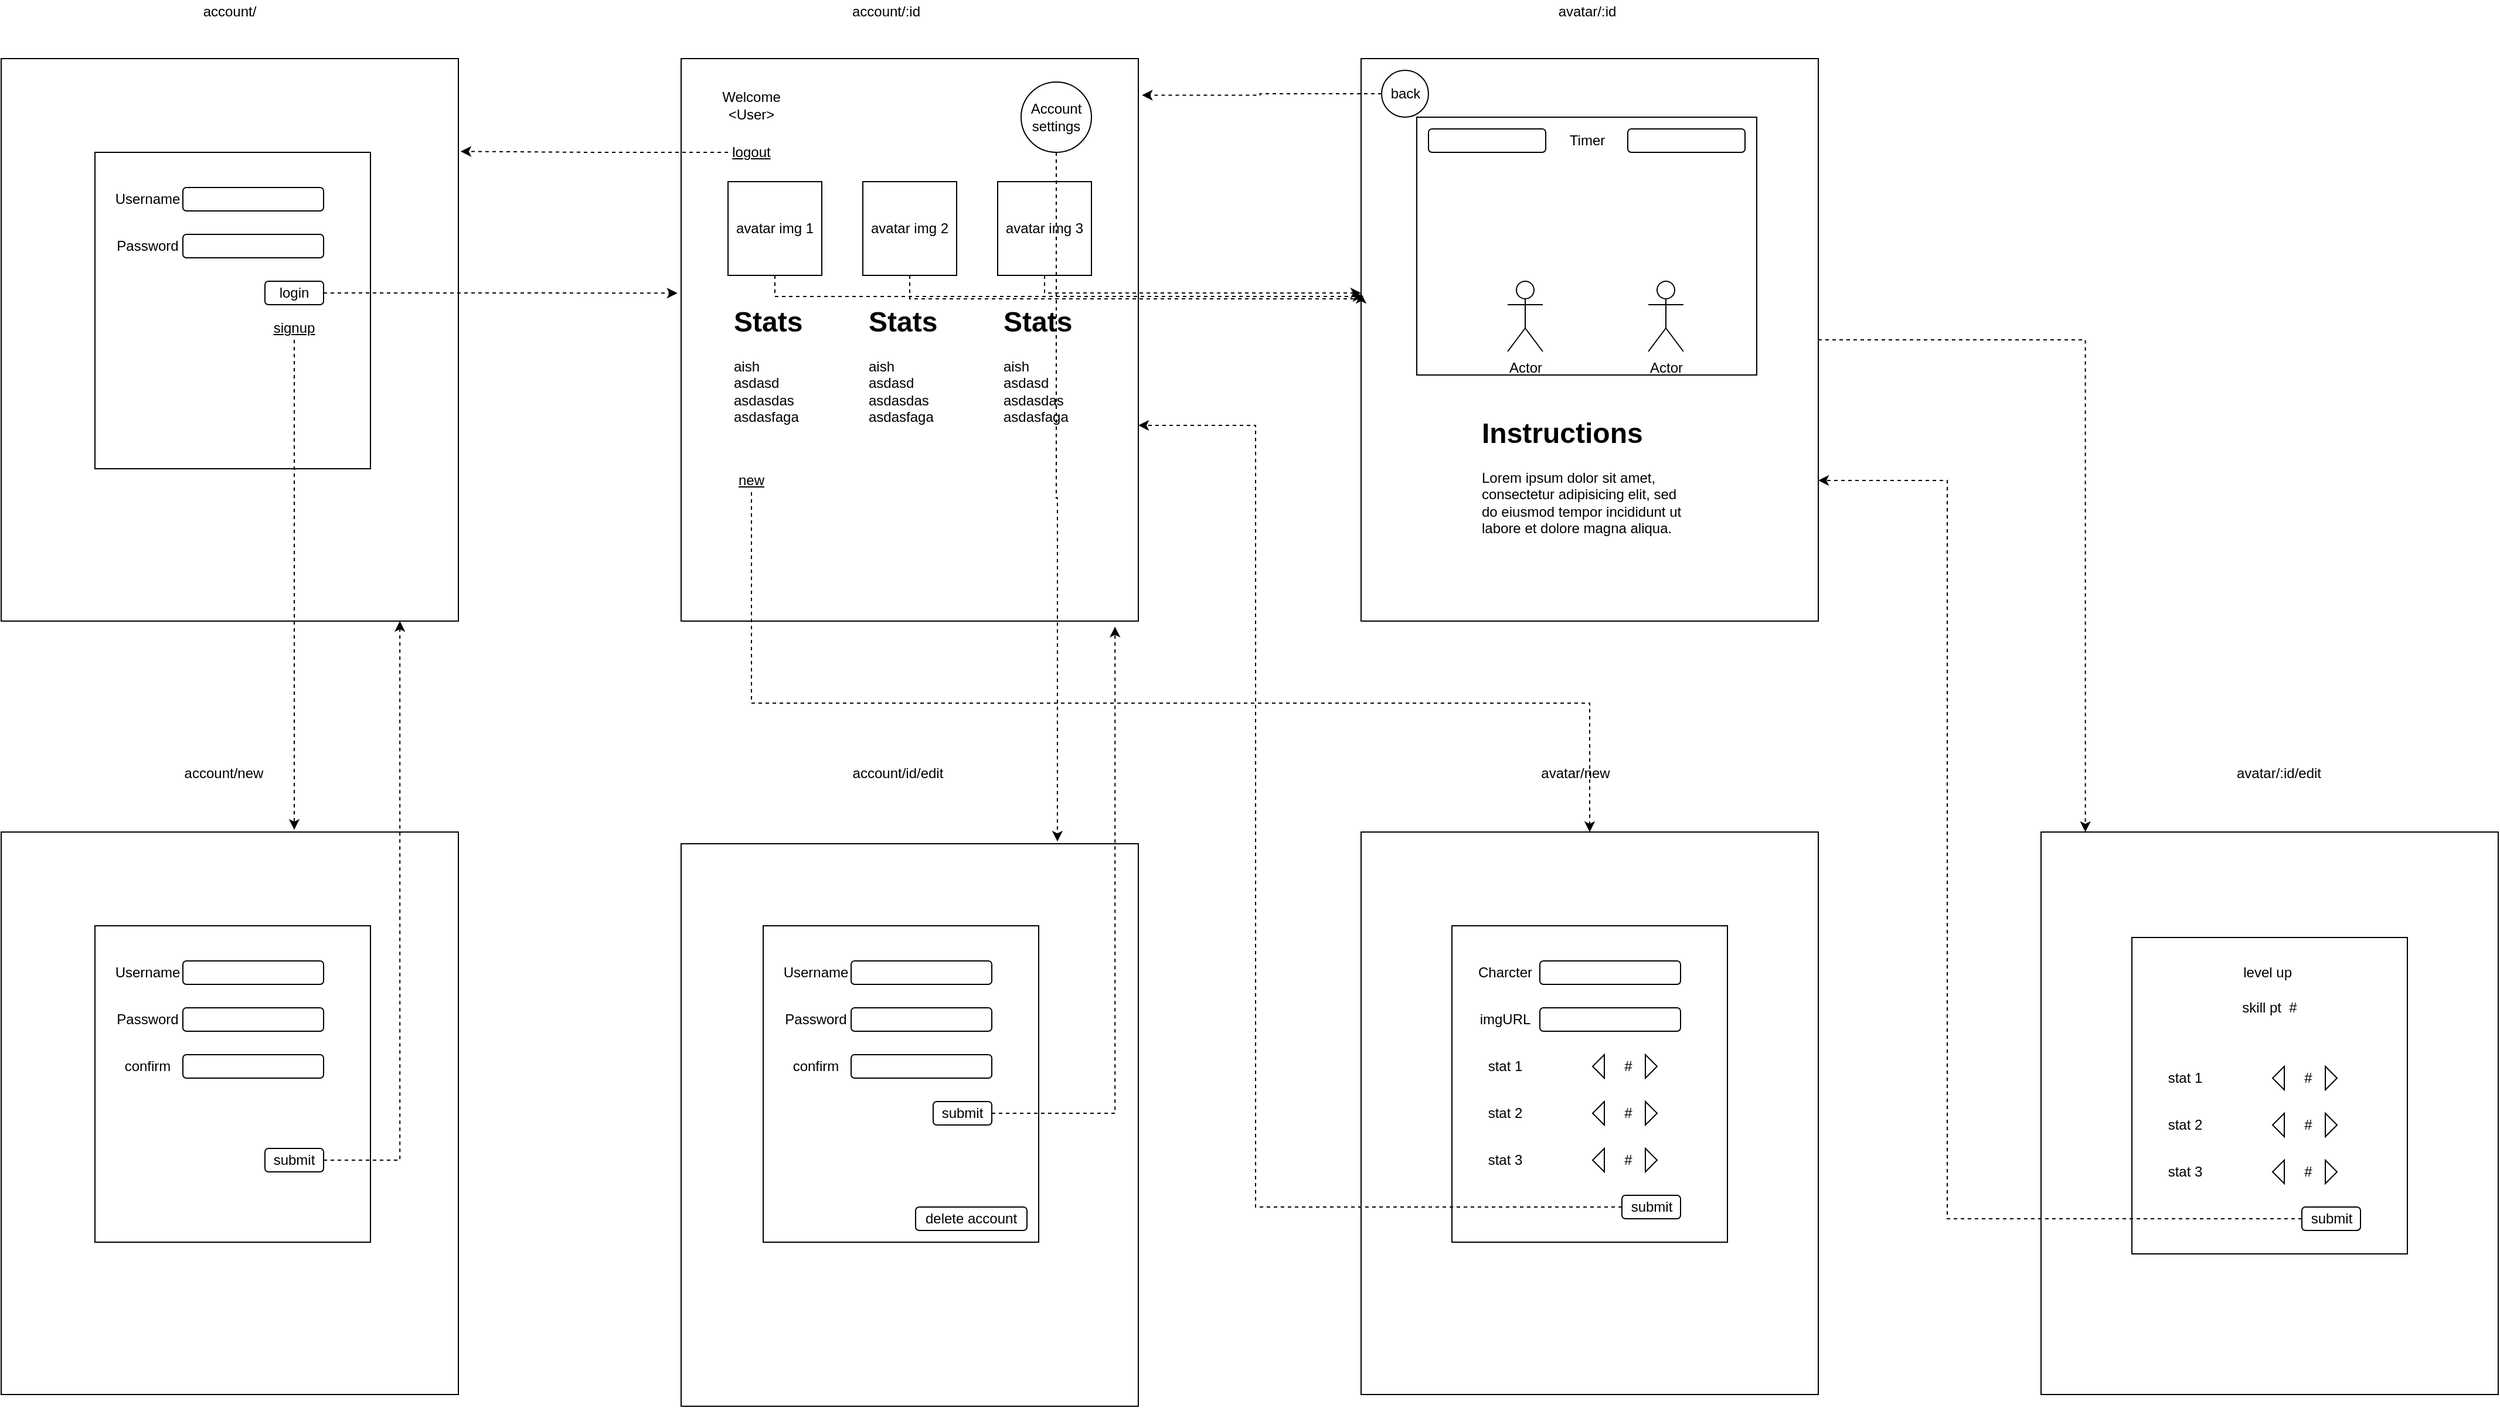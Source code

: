 <mxfile version="14.2.3" type="device"><diagram id="WOhIy8hQX5smyoLIAOq2" name="Page-1"><mxGraphModel dx="3522" dy="1825" grid="1" gridSize="10" guides="1" tooltips="1" connect="1" arrows="1" fold="1" page="1" pageScale="1" pageWidth="850" pageHeight="1100" math="0" shadow="0"><root><mxCell id="0"/><mxCell id="1" parent="0"/><mxCell id="68mQhpbzBQrxaNCrQ033-2" value="" style="rounded=0;whiteSpace=wrap;html=1;" vertex="1" parent="1"><mxGeometry x="110" y="90" width="390" height="480" as="geometry"/></mxCell><mxCell id="68mQhpbzBQrxaNCrQ033-3" value="" style="rounded=0;whiteSpace=wrap;html=1;" vertex="1" parent="1"><mxGeometry x="690" y="760" width="390" height="480" as="geometry"/></mxCell><mxCell id="68mQhpbzBQrxaNCrQ033-4" value="" style="rounded=0;whiteSpace=wrap;html=1;" vertex="1" parent="1"><mxGeometry x="1850" y="750" width="390" height="480" as="geometry"/></mxCell><mxCell id="68mQhpbzBQrxaNCrQ033-5" value="" style="rounded=0;whiteSpace=wrap;html=1;" vertex="1" parent="1"><mxGeometry x="1270" y="750" width="390" height="480" as="geometry"/></mxCell><mxCell id="68mQhpbzBQrxaNCrQ033-131" style="edgeStyle=orthogonalEdgeStyle;rounded=0;orthogonalLoop=1;jettySize=auto;html=1;entryX=0.097;entryY=0;entryDx=0;entryDy=0;entryPerimeter=0;dashed=1;" edge="1" parent="1" source="68mQhpbzBQrxaNCrQ033-6" target="68mQhpbzBQrxaNCrQ033-4"><mxGeometry relative="1" as="geometry"/></mxCell><mxCell id="68mQhpbzBQrxaNCrQ033-6" value="" style="rounded=0;whiteSpace=wrap;html=1;" vertex="1" parent="1"><mxGeometry x="1270" y="90" width="390" height="480" as="geometry"/></mxCell><mxCell id="68mQhpbzBQrxaNCrQ033-7" value="" style="rounded=0;whiteSpace=wrap;html=1;" vertex="1" parent="1"><mxGeometry x="690" y="90" width="390" height="480" as="geometry"/></mxCell><mxCell id="68mQhpbzBQrxaNCrQ033-8" value="" style="rounded=0;whiteSpace=wrap;html=1;" vertex="1" parent="1"><mxGeometry x="110" y="750" width="390" height="480" as="geometry"/></mxCell><mxCell id="68mQhpbzBQrxaNCrQ033-9" value="" style="rounded=0;whiteSpace=wrap;html=1;" vertex="1" parent="1"><mxGeometry x="190" y="830" width="235" height="270" as="geometry"/></mxCell><mxCell id="68mQhpbzBQrxaNCrQ033-11" value="" style="rounded=1;whiteSpace=wrap;html=1;" vertex="1" parent="1"><mxGeometry x="265" y="860" width="120" height="20" as="geometry"/></mxCell><mxCell id="68mQhpbzBQrxaNCrQ033-12" value="" style="rounded=1;whiteSpace=wrap;html=1;" vertex="1" parent="1"><mxGeometry x="265" y="900" width="120" height="20" as="geometry"/></mxCell><mxCell id="68mQhpbzBQrxaNCrQ033-122" style="edgeStyle=orthogonalEdgeStyle;rounded=0;orthogonalLoop=1;jettySize=auto;html=1;entryX=0.872;entryY=1;entryDx=0;entryDy=0;entryPerimeter=0;dashed=1;" edge="1" parent="1" source="68mQhpbzBQrxaNCrQ033-13" target="68mQhpbzBQrxaNCrQ033-2"><mxGeometry relative="1" as="geometry"><Array as="points"><mxPoint x="450" y="1030"/></Array></mxGeometry></mxCell><mxCell id="68mQhpbzBQrxaNCrQ033-13" value="submit" style="rounded=1;whiteSpace=wrap;html=1;" vertex="1" parent="1"><mxGeometry x="335" y="1020" width="50" height="20" as="geometry"/></mxCell><mxCell id="68mQhpbzBQrxaNCrQ033-14" value="Password" style="text;html=1;strokeColor=none;fillColor=none;align=center;verticalAlign=middle;whiteSpace=wrap;rounded=0;" vertex="1" parent="1"><mxGeometry x="215" y="900" width="40" height="20" as="geometry"/></mxCell><mxCell id="68mQhpbzBQrxaNCrQ033-15" value="Username" style="text;html=1;strokeColor=none;fillColor=none;align=center;verticalAlign=middle;whiteSpace=wrap;rounded=0;" vertex="1" parent="1"><mxGeometry x="215" y="860" width="40" height="20" as="geometry"/></mxCell><mxCell id="68mQhpbzBQrxaNCrQ033-17" value="" style="rounded=0;whiteSpace=wrap;html=1;" vertex="1" parent="1"><mxGeometry x="190" y="170" width="235" height="270" as="geometry"/></mxCell><mxCell id="68mQhpbzBQrxaNCrQ033-18" value="" style="rounded=1;whiteSpace=wrap;html=1;" vertex="1" parent="1"><mxGeometry x="265" y="200" width="120" height="20" as="geometry"/></mxCell><mxCell id="68mQhpbzBQrxaNCrQ033-19" value="" style="rounded=1;whiteSpace=wrap;html=1;" vertex="1" parent="1"><mxGeometry x="265" y="240" width="120" height="20" as="geometry"/></mxCell><mxCell id="68mQhpbzBQrxaNCrQ033-124" style="edgeStyle=orthogonalEdgeStyle;rounded=0;orthogonalLoop=1;jettySize=auto;html=1;entryX=-0.008;entryY=0.417;entryDx=0;entryDy=0;entryPerimeter=0;dashed=1;" edge="1" parent="1" source="68mQhpbzBQrxaNCrQ033-20" target="68mQhpbzBQrxaNCrQ033-7"><mxGeometry relative="1" as="geometry"/></mxCell><mxCell id="68mQhpbzBQrxaNCrQ033-20" value="login" style="rounded=1;whiteSpace=wrap;html=1;" vertex="1" parent="1"><mxGeometry x="335" y="280" width="50" height="20" as="geometry"/></mxCell><mxCell id="68mQhpbzBQrxaNCrQ033-21" value="Password" style="text;html=1;strokeColor=none;fillColor=none;align=center;verticalAlign=middle;whiteSpace=wrap;rounded=0;" vertex="1" parent="1"><mxGeometry x="215" y="240" width="40" height="20" as="geometry"/></mxCell><mxCell id="68mQhpbzBQrxaNCrQ033-22" value="Username" style="text;html=1;strokeColor=none;fillColor=none;align=center;verticalAlign=middle;whiteSpace=wrap;rounded=0;" vertex="1" parent="1"><mxGeometry x="215" y="200" width="40" height="20" as="geometry"/></mxCell><mxCell id="68mQhpbzBQrxaNCrQ033-123" style="edgeStyle=orthogonalEdgeStyle;rounded=0;orthogonalLoop=1;jettySize=auto;html=1;entryX=0.641;entryY=-0.004;entryDx=0;entryDy=0;entryPerimeter=0;dashed=1;" edge="1" parent="1" source="68mQhpbzBQrxaNCrQ033-23" target="68mQhpbzBQrxaNCrQ033-8"><mxGeometry relative="1" as="geometry"/></mxCell><mxCell id="68mQhpbzBQrxaNCrQ033-23" value="&lt;u&gt;signup&lt;/u&gt;" style="text;html=1;strokeColor=none;fillColor=none;align=center;verticalAlign=middle;whiteSpace=wrap;rounded=0;" vertex="1" parent="1"><mxGeometry x="340" y="310" width="40" height="20" as="geometry"/></mxCell><mxCell id="68mQhpbzBQrxaNCrQ033-24" value="" style="rounded=1;whiteSpace=wrap;html=1;" vertex="1" parent="1"><mxGeometry x="265" y="940" width="120" height="20" as="geometry"/></mxCell><mxCell id="68mQhpbzBQrxaNCrQ033-25" value="confirm" style="text;html=1;strokeColor=none;fillColor=none;align=center;verticalAlign=middle;whiteSpace=wrap;rounded=0;" vertex="1" parent="1"><mxGeometry x="215" y="940" width="40" height="20" as="geometry"/></mxCell><mxCell id="68mQhpbzBQrxaNCrQ033-26" value="Welcome &amp;lt;User&amp;gt;" style="text;html=1;strokeColor=none;fillColor=none;align=center;verticalAlign=middle;whiteSpace=wrap;rounded=0;" vertex="1" parent="1"><mxGeometry x="730" y="120" width="40" height="20" as="geometry"/></mxCell><mxCell id="68mQhpbzBQrxaNCrQ033-126" style="edgeStyle=orthogonalEdgeStyle;rounded=0;orthogonalLoop=1;jettySize=auto;html=1;entryX=0.005;entryY=0.423;entryDx=0;entryDy=0;entryPerimeter=0;dashed=1;" edge="1" parent="1" source="68mQhpbzBQrxaNCrQ033-27" target="68mQhpbzBQrxaNCrQ033-6"><mxGeometry relative="1" as="geometry"><Array as="points"><mxPoint x="770" y="293"/></Array></mxGeometry></mxCell><mxCell id="68mQhpbzBQrxaNCrQ033-27" value="avatar img 1" style="whiteSpace=wrap;html=1;aspect=fixed;" vertex="1" parent="1"><mxGeometry x="730" y="195" width="80" height="80" as="geometry"/></mxCell><mxCell id="68mQhpbzBQrxaNCrQ033-28" value="&lt;h1&gt;Stats&lt;/h1&gt;&lt;div&gt;aish&lt;/div&gt;&lt;div&gt;asdasd&lt;/div&gt;&lt;div&gt;asdasdas&lt;/div&gt;&lt;div&gt;asdasfaga&lt;/div&gt;" style="text;html=1;strokeColor=none;fillColor=none;spacing=5;spacingTop=-20;whiteSpace=wrap;overflow=hidden;rounded=0;" vertex="1" parent="1"><mxGeometry x="730" y="295" width="80" height="120" as="geometry"/></mxCell><mxCell id="68mQhpbzBQrxaNCrQ033-127" style="edgeStyle=orthogonalEdgeStyle;rounded=0;orthogonalLoop=1;jettySize=auto;html=1;exitX=0.5;exitY=1;exitDx=0;exitDy=0;dashed=1;" edge="1" parent="1" source="68mQhpbzBQrxaNCrQ033-29"><mxGeometry relative="1" as="geometry"><mxPoint x="1270" y="290" as="targetPoint"/><Array as="points"><mxPoint x="885" y="295"/><mxPoint x="1270" y="295"/></Array></mxGeometry></mxCell><mxCell id="68mQhpbzBQrxaNCrQ033-29" value="avatar img 2" style="whiteSpace=wrap;html=1;aspect=fixed;" vertex="1" parent="1"><mxGeometry x="845" y="195" width="80" height="80" as="geometry"/></mxCell><mxCell id="68mQhpbzBQrxaNCrQ033-30" value="&lt;h1&gt;Stats&lt;/h1&gt;&lt;div&gt;aish&lt;/div&gt;&lt;div&gt;asdasd&lt;/div&gt;&lt;div&gt;asdasdas&lt;/div&gt;&lt;div&gt;asdasfaga&lt;/div&gt;" style="text;html=1;strokeColor=none;fillColor=none;spacing=5;spacingTop=-20;whiteSpace=wrap;overflow=hidden;rounded=0;" vertex="1" parent="1"><mxGeometry x="845" y="295" width="80" height="120" as="geometry"/></mxCell><mxCell id="68mQhpbzBQrxaNCrQ033-128" style="edgeStyle=orthogonalEdgeStyle;rounded=0;orthogonalLoop=1;jettySize=auto;html=1;dashed=1;" edge="1" parent="1" source="68mQhpbzBQrxaNCrQ033-31"><mxGeometry relative="1" as="geometry"><mxPoint x="1270" y="290" as="targetPoint"/><Array as="points"><mxPoint x="1000" y="290"/></Array></mxGeometry></mxCell><mxCell id="68mQhpbzBQrxaNCrQ033-31" value="avatar img 3" style="whiteSpace=wrap;html=1;aspect=fixed;" vertex="1" parent="1"><mxGeometry x="960" y="195" width="80" height="80" as="geometry"/></mxCell><mxCell id="68mQhpbzBQrxaNCrQ033-32" value="&lt;h1&gt;Stats&lt;/h1&gt;&lt;div&gt;aish&lt;/div&gt;&lt;div&gt;asdasd&lt;/div&gt;&lt;div&gt;asdasdas&lt;/div&gt;&lt;div&gt;asdasfaga&lt;/div&gt;" style="text;html=1;strokeColor=none;fillColor=none;spacing=5;spacingTop=-20;whiteSpace=wrap;overflow=hidden;rounded=0;" vertex="1" parent="1"><mxGeometry x="960" y="295" width="80" height="120" as="geometry"/></mxCell><mxCell id="68mQhpbzBQrxaNCrQ033-129" style="edgeStyle=orthogonalEdgeStyle;rounded=0;orthogonalLoop=1;jettySize=auto;html=1;dashed=1;" edge="1" parent="1" source="68mQhpbzBQrxaNCrQ033-33" target="68mQhpbzBQrxaNCrQ033-5"><mxGeometry relative="1" as="geometry"><Array as="points"><mxPoint x="750" y="640"/><mxPoint x="1465" y="640"/></Array></mxGeometry></mxCell><mxCell id="68mQhpbzBQrxaNCrQ033-33" value="&lt;u&gt;new&lt;/u&gt;" style="text;html=1;strokeColor=none;fillColor=none;align=center;verticalAlign=middle;whiteSpace=wrap;rounded=0;" vertex="1" parent="1"><mxGeometry x="730" y="440" width="40" height="20" as="geometry"/></mxCell><mxCell id="68mQhpbzBQrxaNCrQ033-34" value="" style="rounded=0;whiteSpace=wrap;html=1;" vertex="1" parent="1"><mxGeometry x="1927.5" y="840" width="235" height="270" as="geometry"/></mxCell><mxCell id="68mQhpbzBQrxaNCrQ033-138" style="edgeStyle=orthogonalEdgeStyle;rounded=0;orthogonalLoop=1;jettySize=auto;html=1;entryX=1;entryY=0.75;entryDx=0;entryDy=0;dashed=1;" edge="1" parent="1" source="68mQhpbzBQrxaNCrQ033-37" target="68mQhpbzBQrxaNCrQ033-6"><mxGeometry relative="1" as="geometry"><Array as="points"><mxPoint x="1770" y="1080"/><mxPoint x="1770" y="450"/></Array></mxGeometry></mxCell><mxCell id="68mQhpbzBQrxaNCrQ033-37" value="submit" style="rounded=1;whiteSpace=wrap;html=1;" vertex="1" parent="1"><mxGeometry x="2072.5" y="1070" width="50" height="20" as="geometry"/></mxCell><mxCell id="68mQhpbzBQrxaNCrQ033-41" value="stat 1" style="text;html=1;strokeColor=none;fillColor=none;align=center;verticalAlign=middle;whiteSpace=wrap;rounded=0;" vertex="1" parent="1"><mxGeometry x="1952.5" y="950" width="40" height="20" as="geometry"/></mxCell><mxCell id="68mQhpbzBQrxaNCrQ033-42" value="stat 2" style="text;html=1;strokeColor=none;fillColor=none;align=center;verticalAlign=middle;whiteSpace=wrap;rounded=0;" vertex="1" parent="1"><mxGeometry x="1952.5" y="990" width="40" height="20" as="geometry"/></mxCell><mxCell id="68mQhpbzBQrxaNCrQ033-43" value="stat 3" style="text;html=1;strokeColor=none;fillColor=none;align=center;verticalAlign=middle;whiteSpace=wrap;rounded=0;" vertex="1" parent="1"><mxGeometry x="1952.5" y="1030" width="40" height="20" as="geometry"/></mxCell><mxCell id="68mQhpbzBQrxaNCrQ033-44" value="" style="triangle;whiteSpace=wrap;html=1;" vertex="1" parent="1"><mxGeometry x="2092.5" y="950" width="10" height="20" as="geometry"/></mxCell><mxCell id="68mQhpbzBQrxaNCrQ033-45" value="" style="triangle;whiteSpace=wrap;html=1;" vertex="1" parent="1"><mxGeometry x="2092.5" y="990" width="10" height="20" as="geometry"/></mxCell><mxCell id="68mQhpbzBQrxaNCrQ033-46" value="" style="triangle;whiteSpace=wrap;html=1;" vertex="1" parent="1"><mxGeometry x="2092.5" y="1030" width="10" height="20" as="geometry"/></mxCell><mxCell id="68mQhpbzBQrxaNCrQ033-47" value="" style="triangle;whiteSpace=wrap;html=1;direction=west;" vertex="1" parent="1"><mxGeometry x="2047.5" y="950" width="10" height="20" as="geometry"/></mxCell><mxCell id="68mQhpbzBQrxaNCrQ033-48" value="" style="triangle;whiteSpace=wrap;html=1;direction=west;" vertex="1" parent="1"><mxGeometry x="2047.5" y="990" width="10" height="20" as="geometry"/></mxCell><mxCell id="68mQhpbzBQrxaNCrQ033-49" value="" style="triangle;whiteSpace=wrap;html=1;direction=west;" vertex="1" parent="1"><mxGeometry x="2047.5" y="1030" width="10" height="20" as="geometry"/></mxCell><mxCell id="68mQhpbzBQrxaNCrQ033-50" value="#" style="text;html=1;strokeColor=none;fillColor=none;align=center;verticalAlign=middle;whiteSpace=wrap;rounded=0;" vertex="1" parent="1"><mxGeometry x="2057.5" y="1030" width="40" height="20" as="geometry"/></mxCell><mxCell id="68mQhpbzBQrxaNCrQ033-51" value="#" style="text;html=1;strokeColor=none;fillColor=none;align=center;verticalAlign=middle;whiteSpace=wrap;rounded=0;" vertex="1" parent="1"><mxGeometry x="2057.5" y="990" width="40" height="20" as="geometry"/></mxCell><mxCell id="68mQhpbzBQrxaNCrQ033-52" value="#" style="text;html=1;strokeColor=none;fillColor=none;align=center;verticalAlign=middle;whiteSpace=wrap;rounded=0;" vertex="1" parent="1"><mxGeometry x="2057.5" y="950" width="40" height="20" as="geometry"/></mxCell><mxCell id="68mQhpbzBQrxaNCrQ033-73" value="" style="rounded=0;whiteSpace=wrap;html=1;" vertex="1" parent="1"><mxGeometry x="1347.5" y="830" width="235" height="270" as="geometry"/></mxCell><mxCell id="68mQhpbzBQrxaNCrQ033-74" value="" style="rounded=1;whiteSpace=wrap;html=1;" vertex="1" parent="1"><mxGeometry x="1422.5" y="860" width="120" height="20" as="geometry"/></mxCell><mxCell id="68mQhpbzBQrxaNCrQ033-75" value="" style="rounded=1;whiteSpace=wrap;html=1;" vertex="1" parent="1"><mxGeometry x="1422.5" y="900" width="120" height="20" as="geometry"/></mxCell><mxCell id="68mQhpbzBQrxaNCrQ033-137" style="edgeStyle=orthogonalEdgeStyle;rounded=0;orthogonalLoop=1;jettySize=auto;html=1;entryX=1;entryY=0.652;entryDx=0;entryDy=0;entryPerimeter=0;dashed=1;" edge="1" parent="1" source="68mQhpbzBQrxaNCrQ033-76" target="68mQhpbzBQrxaNCrQ033-7"><mxGeometry relative="1" as="geometry"><Array as="points"><mxPoint x="1180" y="1070"/><mxPoint x="1180" y="403"/></Array></mxGeometry></mxCell><mxCell id="68mQhpbzBQrxaNCrQ033-76" value="submit" style="rounded=1;whiteSpace=wrap;html=1;" vertex="1" parent="1"><mxGeometry x="1492.5" y="1060" width="50" height="20" as="geometry"/></mxCell><mxCell id="68mQhpbzBQrxaNCrQ033-77" value="imgURL" style="text;html=1;strokeColor=none;fillColor=none;align=center;verticalAlign=middle;whiteSpace=wrap;rounded=0;" vertex="1" parent="1"><mxGeometry x="1372.5" y="900" width="40" height="20" as="geometry"/></mxCell><mxCell id="68mQhpbzBQrxaNCrQ033-78" value="Charcter" style="text;html=1;strokeColor=none;fillColor=none;align=center;verticalAlign=middle;whiteSpace=wrap;rounded=0;" vertex="1" parent="1"><mxGeometry x="1372.5" y="860" width="40" height="20" as="geometry"/></mxCell><mxCell id="68mQhpbzBQrxaNCrQ033-79" value="stat 1" style="text;html=1;strokeColor=none;fillColor=none;align=center;verticalAlign=middle;whiteSpace=wrap;rounded=0;" vertex="1" parent="1"><mxGeometry x="1372.5" y="940" width="40" height="20" as="geometry"/></mxCell><mxCell id="68mQhpbzBQrxaNCrQ033-80" value="stat 2" style="text;html=1;strokeColor=none;fillColor=none;align=center;verticalAlign=middle;whiteSpace=wrap;rounded=0;" vertex="1" parent="1"><mxGeometry x="1372.5" y="980" width="40" height="20" as="geometry"/></mxCell><mxCell id="68mQhpbzBQrxaNCrQ033-81" value="stat 3" style="text;html=1;strokeColor=none;fillColor=none;align=center;verticalAlign=middle;whiteSpace=wrap;rounded=0;" vertex="1" parent="1"><mxGeometry x="1372.5" y="1020" width="40" height="20" as="geometry"/></mxCell><mxCell id="68mQhpbzBQrxaNCrQ033-82" value="" style="triangle;whiteSpace=wrap;html=1;" vertex="1" parent="1"><mxGeometry x="1512.5" y="940" width="10" height="20" as="geometry"/></mxCell><mxCell id="68mQhpbzBQrxaNCrQ033-83" value="" style="triangle;whiteSpace=wrap;html=1;" vertex="1" parent="1"><mxGeometry x="1512.5" y="980" width="10" height="20" as="geometry"/></mxCell><mxCell id="68mQhpbzBQrxaNCrQ033-84" value="" style="triangle;whiteSpace=wrap;html=1;" vertex="1" parent="1"><mxGeometry x="1512.5" y="1020" width="10" height="20" as="geometry"/></mxCell><mxCell id="68mQhpbzBQrxaNCrQ033-85" value="" style="triangle;whiteSpace=wrap;html=1;direction=west;" vertex="1" parent="1"><mxGeometry x="1467.5" y="940" width="10" height="20" as="geometry"/></mxCell><mxCell id="68mQhpbzBQrxaNCrQ033-86" value="" style="triangle;whiteSpace=wrap;html=1;direction=west;" vertex="1" parent="1"><mxGeometry x="1467.5" y="980" width="10" height="20" as="geometry"/></mxCell><mxCell id="68mQhpbzBQrxaNCrQ033-87" value="" style="triangle;whiteSpace=wrap;html=1;direction=west;" vertex="1" parent="1"><mxGeometry x="1467.5" y="1020" width="10" height="20" as="geometry"/></mxCell><mxCell id="68mQhpbzBQrxaNCrQ033-88" value="#" style="text;html=1;strokeColor=none;fillColor=none;align=center;verticalAlign=middle;whiteSpace=wrap;rounded=0;" vertex="1" parent="1"><mxGeometry x="1477.5" y="1020" width="40" height="20" as="geometry"/></mxCell><mxCell id="68mQhpbzBQrxaNCrQ033-89" value="#" style="text;html=1;strokeColor=none;fillColor=none;align=center;verticalAlign=middle;whiteSpace=wrap;rounded=0;" vertex="1" parent="1"><mxGeometry x="1477.5" y="980" width="40" height="20" as="geometry"/></mxCell><mxCell id="68mQhpbzBQrxaNCrQ033-90" value="#" style="text;html=1;strokeColor=none;fillColor=none;align=center;verticalAlign=middle;whiteSpace=wrap;rounded=0;" vertex="1" parent="1"><mxGeometry x="1477.5" y="940" width="40" height="20" as="geometry"/></mxCell><mxCell id="68mQhpbzBQrxaNCrQ033-91" value="level up&amp;nbsp;&lt;br&gt;" style="text;html=1;strokeColor=none;fillColor=none;align=center;verticalAlign=middle;whiteSpace=wrap;rounded=0;" vertex="1" parent="1"><mxGeometry x="2010" y="860" width="70" height="20" as="geometry"/></mxCell><mxCell id="68mQhpbzBQrxaNCrQ033-92" value="skill pt&amp;nbsp; #" style="text;html=1;strokeColor=none;fillColor=none;align=center;verticalAlign=middle;whiteSpace=wrap;rounded=0;" vertex="1" parent="1"><mxGeometry x="2010" y="890" width="70" height="20" as="geometry"/></mxCell><mxCell id="68mQhpbzBQrxaNCrQ033-125" style="edgeStyle=orthogonalEdgeStyle;rounded=0;orthogonalLoop=1;jettySize=auto;html=1;entryX=0.823;entryY=-0.004;entryDx=0;entryDy=0;entryPerimeter=0;dashed=1;" edge="1" parent="1" source="68mQhpbzBQrxaNCrQ033-93" target="68mQhpbzBQrxaNCrQ033-3"><mxGeometry relative="1" as="geometry"/></mxCell><mxCell id="68mQhpbzBQrxaNCrQ033-93" value="Account settings" style="ellipse;whiteSpace=wrap;html=1;aspect=fixed;" vertex="1" parent="1"><mxGeometry x="980" y="110" width="60" height="60" as="geometry"/></mxCell><mxCell id="68mQhpbzBQrxaNCrQ033-94" value="" style="rounded=0;whiteSpace=wrap;html=1;" vertex="1" parent="1"><mxGeometry x="760" y="830" width="235" height="270" as="geometry"/></mxCell><mxCell id="68mQhpbzBQrxaNCrQ033-95" value="" style="rounded=1;whiteSpace=wrap;html=1;" vertex="1" parent="1"><mxGeometry x="835" y="860" width="120" height="20" as="geometry"/></mxCell><mxCell id="68mQhpbzBQrxaNCrQ033-96" value="" style="rounded=1;whiteSpace=wrap;html=1;" vertex="1" parent="1"><mxGeometry x="835" y="900" width="120" height="20" as="geometry"/></mxCell><mxCell id="68mQhpbzBQrxaNCrQ033-132" style="edgeStyle=orthogonalEdgeStyle;rounded=0;orthogonalLoop=1;jettySize=auto;html=1;entryX=0.949;entryY=1.01;entryDx=0;entryDy=0;entryPerimeter=0;dashed=1;" edge="1" parent="1" source="68mQhpbzBQrxaNCrQ033-97" target="68mQhpbzBQrxaNCrQ033-7"><mxGeometry relative="1" as="geometry"><Array as="points"><mxPoint x="1060" y="990"/></Array></mxGeometry></mxCell><mxCell id="68mQhpbzBQrxaNCrQ033-97" value="submit" style="rounded=1;whiteSpace=wrap;html=1;" vertex="1" parent="1"><mxGeometry x="905" y="980" width="50" height="20" as="geometry"/></mxCell><mxCell id="68mQhpbzBQrxaNCrQ033-98" value="Password" style="text;html=1;strokeColor=none;fillColor=none;align=center;verticalAlign=middle;whiteSpace=wrap;rounded=0;" vertex="1" parent="1"><mxGeometry x="785" y="900" width="40" height="20" as="geometry"/></mxCell><mxCell id="68mQhpbzBQrxaNCrQ033-99" value="Username" style="text;html=1;strokeColor=none;fillColor=none;align=center;verticalAlign=middle;whiteSpace=wrap;rounded=0;" vertex="1" parent="1"><mxGeometry x="785" y="860" width="40" height="20" as="geometry"/></mxCell><mxCell id="68mQhpbzBQrxaNCrQ033-100" value="" style="rounded=1;whiteSpace=wrap;html=1;" vertex="1" parent="1"><mxGeometry x="835" y="940" width="120" height="20" as="geometry"/></mxCell><mxCell id="68mQhpbzBQrxaNCrQ033-101" value="confirm" style="text;html=1;strokeColor=none;fillColor=none;align=center;verticalAlign=middle;whiteSpace=wrap;rounded=0;" vertex="1" parent="1"><mxGeometry x="785" y="940" width="40" height="20" as="geometry"/></mxCell><mxCell id="68mQhpbzBQrxaNCrQ033-102" value="delete account" style="rounded=1;whiteSpace=wrap;html=1;" vertex="1" parent="1"><mxGeometry x="890" y="1070" width="95" height="20" as="geometry"/></mxCell><mxCell id="68mQhpbzBQrxaNCrQ033-103" value="account/" style="text;html=1;strokeColor=none;fillColor=none;align=center;verticalAlign=middle;whiteSpace=wrap;rounded=0;" vertex="1" parent="1"><mxGeometry x="265" y="40" width="80" height="20" as="geometry"/></mxCell><mxCell id="68mQhpbzBQrxaNCrQ033-104" value="account/new" style="text;html=1;strokeColor=none;fillColor=none;align=center;verticalAlign=middle;whiteSpace=wrap;rounded=0;" vertex="1" parent="1"><mxGeometry x="260" y="690" width="80" height="20" as="geometry"/></mxCell><mxCell id="68mQhpbzBQrxaNCrQ033-105" value="account/:id" style="text;html=1;strokeColor=none;fillColor=none;align=center;verticalAlign=middle;whiteSpace=wrap;rounded=0;" vertex="1" parent="1"><mxGeometry x="825" y="40" width="80" height="20" as="geometry"/></mxCell><mxCell id="68mQhpbzBQrxaNCrQ033-106" value="account/id/edit" style="text;html=1;strokeColor=none;fillColor=none;align=center;verticalAlign=middle;whiteSpace=wrap;rounded=0;" vertex="1" parent="1"><mxGeometry x="835" y="690" width="80" height="20" as="geometry"/></mxCell><mxCell id="68mQhpbzBQrxaNCrQ033-107" value="avatar/:id" style="text;html=1;strokeColor=none;fillColor=none;align=center;verticalAlign=middle;whiteSpace=wrap;rounded=0;" vertex="1" parent="1"><mxGeometry x="1422.5" y="40" width="80" height="20" as="geometry"/></mxCell><mxCell id="68mQhpbzBQrxaNCrQ033-108" value="avatar/new" style="text;html=1;strokeColor=none;fillColor=none;align=center;verticalAlign=middle;whiteSpace=wrap;rounded=0;" vertex="1" parent="1"><mxGeometry x="1412.5" y="690" width="80" height="20" as="geometry"/></mxCell><mxCell id="68mQhpbzBQrxaNCrQ033-110" value="avatar/:id/edit" style="text;html=1;strokeColor=none;fillColor=none;align=center;verticalAlign=middle;whiteSpace=wrap;rounded=0;" vertex="1" parent="1"><mxGeometry x="2012.5" y="690" width="80" height="20" as="geometry"/></mxCell><mxCell id="68mQhpbzBQrxaNCrQ033-111" value="" style="rounded=0;whiteSpace=wrap;html=1;" vertex="1" parent="1"><mxGeometry x="1317.5" y="140" width="290" height="220" as="geometry"/></mxCell><mxCell id="68mQhpbzBQrxaNCrQ033-112" value="Actor" style="shape=umlActor;verticalLabelPosition=bottom;verticalAlign=top;html=1;outlineConnect=0;" vertex="1" parent="1"><mxGeometry x="1515" y="280" width="30" height="60" as="geometry"/></mxCell><mxCell id="68mQhpbzBQrxaNCrQ033-113" value="Actor" style="shape=umlActor;verticalLabelPosition=bottom;verticalAlign=top;html=1;outlineConnect=0;" vertex="1" parent="1"><mxGeometry x="1395" y="280" width="30" height="60" as="geometry"/></mxCell><mxCell id="68mQhpbzBQrxaNCrQ033-115" value="" style="rounded=1;whiteSpace=wrap;html=1;" vertex="1" parent="1"><mxGeometry x="1327.5" y="150" width="100" height="20" as="geometry"/></mxCell><mxCell id="68mQhpbzBQrxaNCrQ033-116" value="" style="rounded=1;whiteSpace=wrap;html=1;" vertex="1" parent="1"><mxGeometry x="1497.5" y="150" width="100" height="20" as="geometry"/></mxCell><mxCell id="68mQhpbzBQrxaNCrQ033-118" value="Timer" style="text;html=1;strokeColor=none;fillColor=none;align=center;verticalAlign=middle;whiteSpace=wrap;rounded=0;" vertex="1" parent="1"><mxGeometry x="1442.5" y="150" width="40" height="20" as="geometry"/></mxCell><mxCell id="68mQhpbzBQrxaNCrQ033-121" value="&lt;h1&gt;Instructions&lt;/h1&gt;&lt;p&gt;Lorem ipsum dolor sit amet, consectetur adipisicing elit, sed do eiusmod tempor incididunt ut labore et dolore magna aliqua.&lt;/p&gt;" style="text;html=1;strokeColor=none;fillColor=none;spacing=5;spacingTop=-20;whiteSpace=wrap;overflow=hidden;rounded=0;" vertex="1" parent="1"><mxGeometry x="1367.5" y="390" width="190" height="120" as="geometry"/></mxCell><mxCell id="68mQhpbzBQrxaNCrQ033-134" style="edgeStyle=orthogonalEdgeStyle;rounded=0;orthogonalLoop=1;jettySize=auto;html=1;entryX=1.008;entryY=0.065;entryDx=0;entryDy=0;entryPerimeter=0;dashed=1;" edge="1" parent="1" source="68mQhpbzBQrxaNCrQ033-133" target="68mQhpbzBQrxaNCrQ033-7"><mxGeometry relative="1" as="geometry"/></mxCell><mxCell id="68mQhpbzBQrxaNCrQ033-133" value="back" style="ellipse;whiteSpace=wrap;html=1;aspect=fixed;" vertex="1" parent="1"><mxGeometry x="1287.5" y="100" width="40" height="40" as="geometry"/></mxCell><mxCell id="68mQhpbzBQrxaNCrQ033-136" style="edgeStyle=orthogonalEdgeStyle;rounded=0;orthogonalLoop=1;jettySize=auto;html=1;entryX=1.005;entryY=0.165;entryDx=0;entryDy=0;entryPerimeter=0;dashed=1;" edge="1" parent="1" source="68mQhpbzBQrxaNCrQ033-135" target="68mQhpbzBQrxaNCrQ033-2"><mxGeometry relative="1" as="geometry"/></mxCell><mxCell id="68mQhpbzBQrxaNCrQ033-135" value="&lt;u&gt;logout&lt;/u&gt;" style="text;html=1;strokeColor=none;fillColor=none;align=center;verticalAlign=middle;whiteSpace=wrap;rounded=0;" vertex="1" parent="1"><mxGeometry x="730" y="160" width="40" height="20" as="geometry"/></mxCell></root></mxGraphModel></diagram></mxfile>